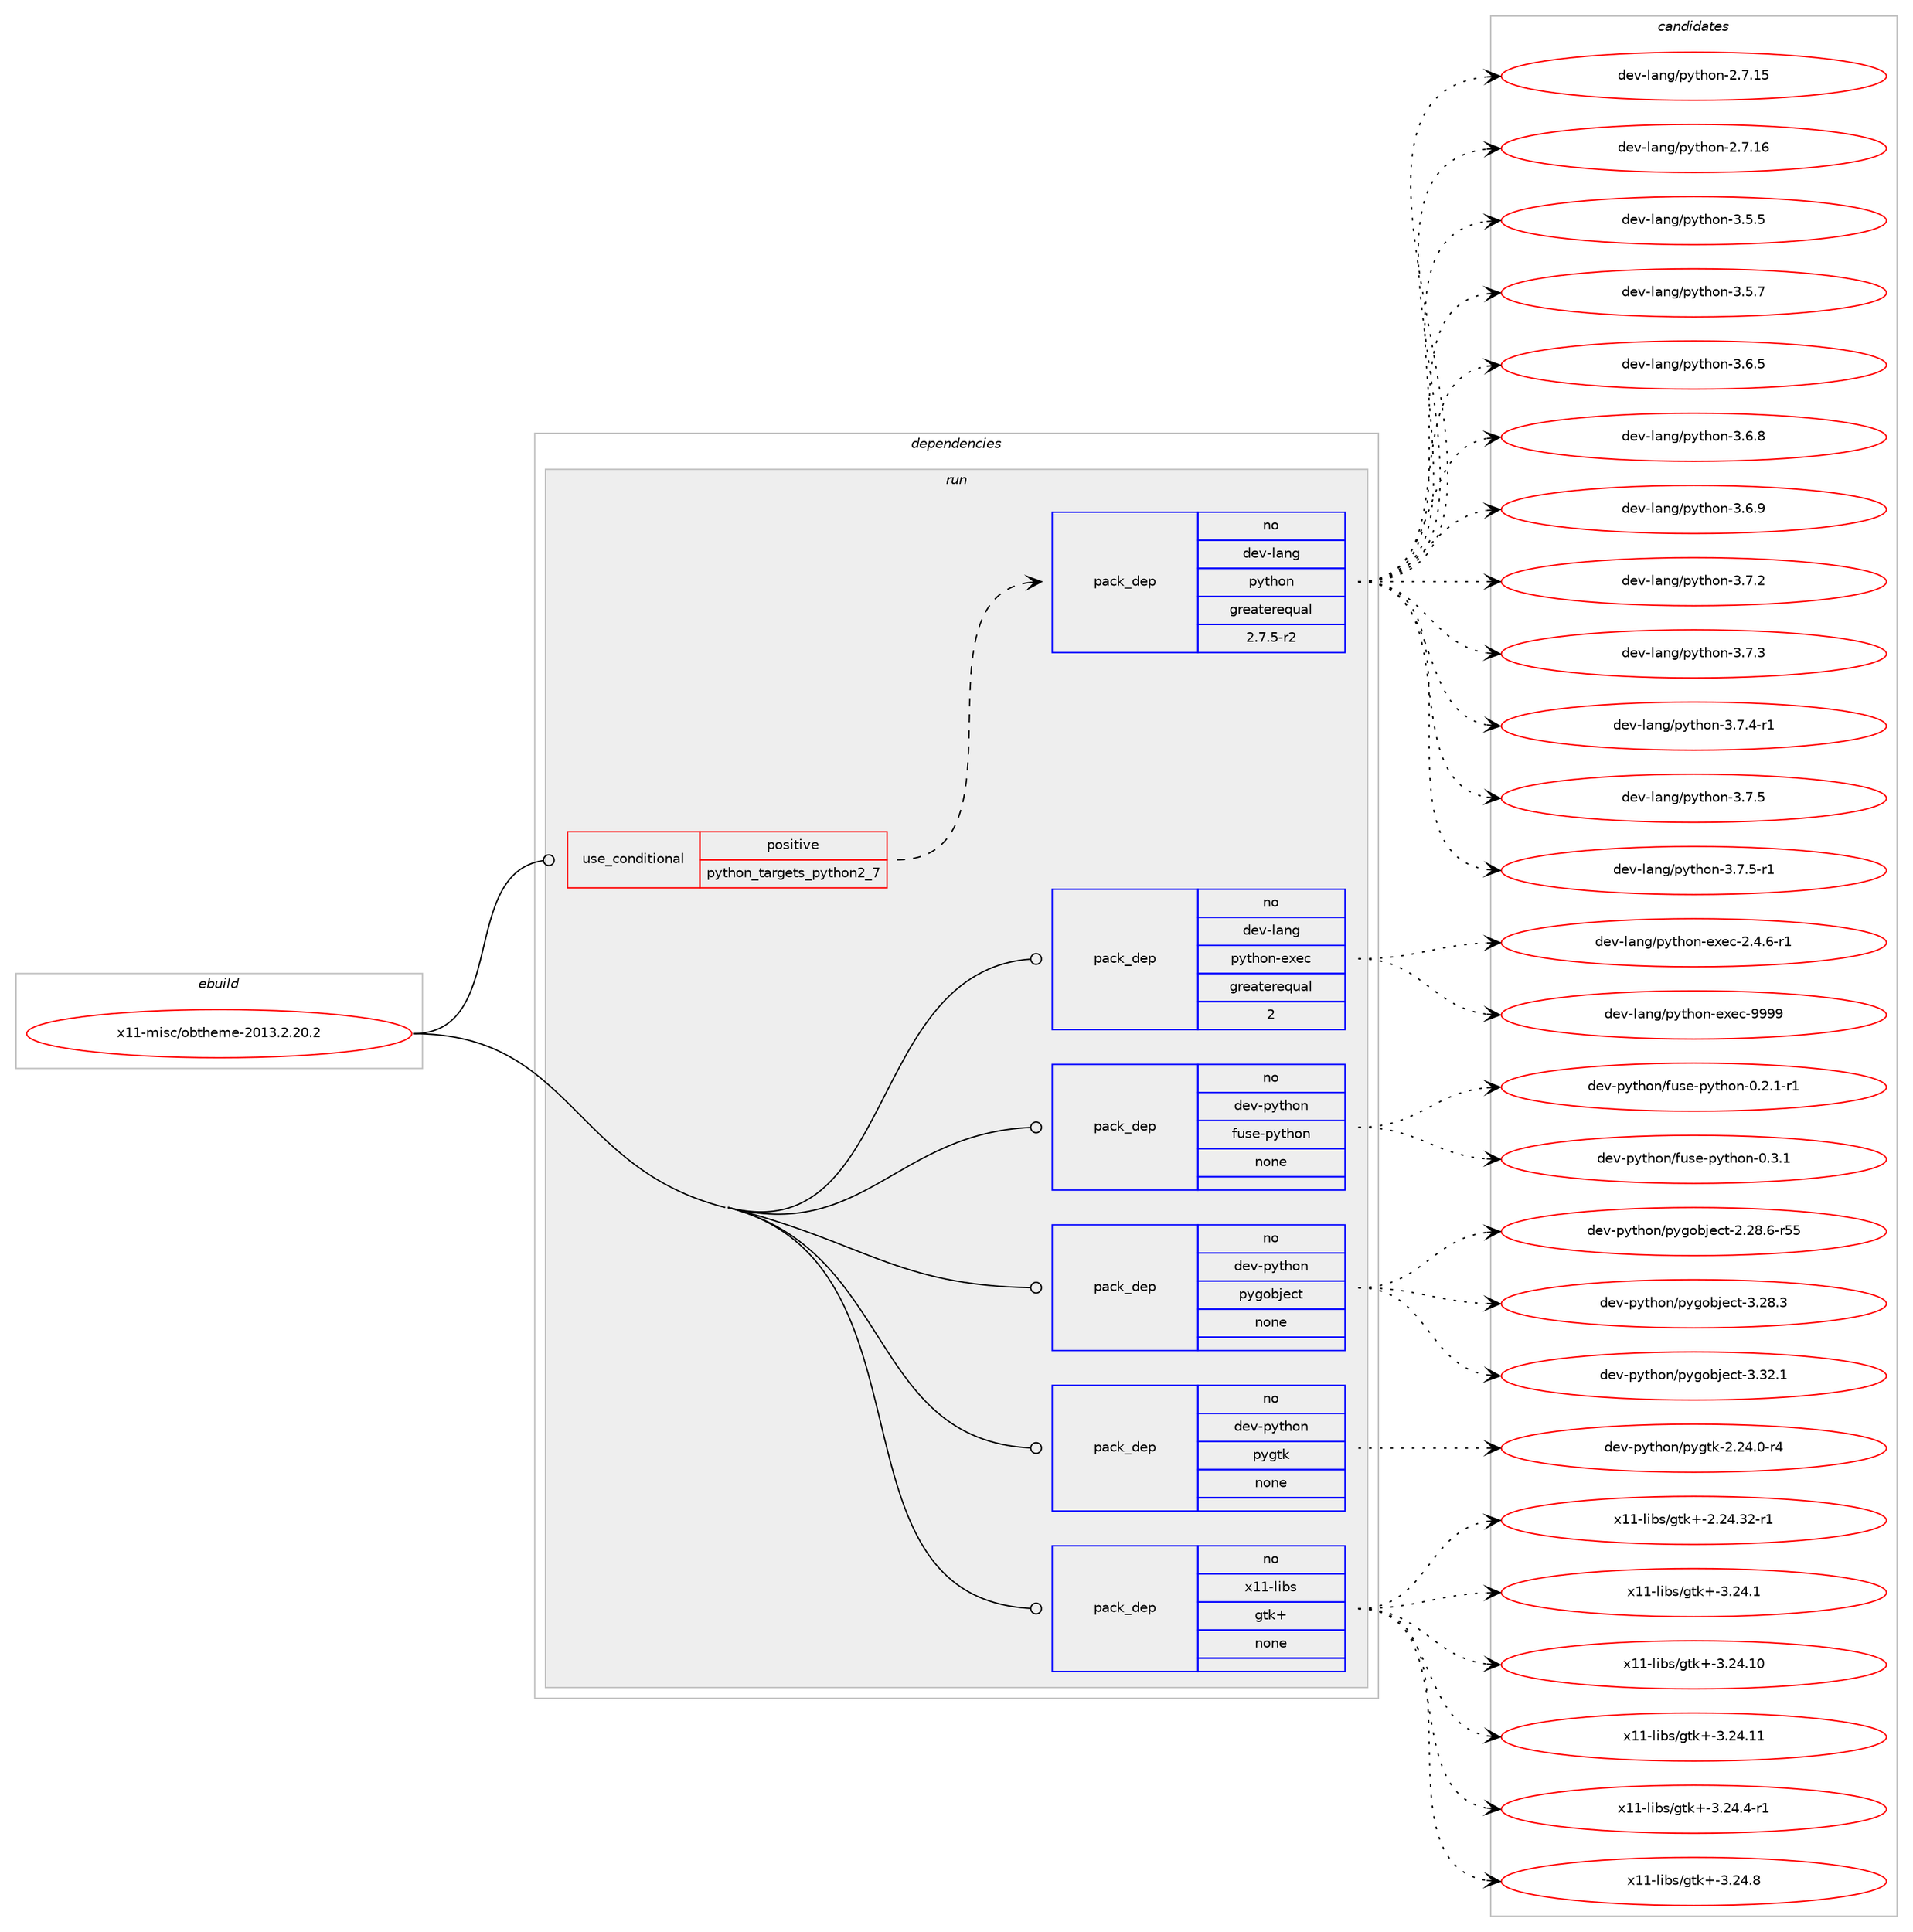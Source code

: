 digraph prolog {

# *************
# Graph options
# *************

newrank=true;
concentrate=true;
compound=true;
graph [rankdir=LR,fontname=Helvetica,fontsize=10,ranksep=1.5];#, ranksep=2.5, nodesep=0.2];
edge  [arrowhead=vee];
node  [fontname=Helvetica,fontsize=10];

# **********
# The ebuild
# **********

subgraph cluster_leftcol {
color=gray;
rank=same;
label=<<i>ebuild</i>>;
id [label="x11-misc/obtheme-2013.2.20.2", color=red, width=4, href="../x11-misc/obtheme-2013.2.20.2.svg"];
}

# ****************
# The dependencies
# ****************

subgraph cluster_midcol {
color=gray;
label=<<i>dependencies</i>>;
subgraph cluster_compile {
fillcolor="#eeeeee";
style=filled;
label=<<i>compile</i>>;
}
subgraph cluster_compileandrun {
fillcolor="#eeeeee";
style=filled;
label=<<i>compile and run</i>>;
}
subgraph cluster_run {
fillcolor="#eeeeee";
style=filled;
label=<<i>run</i>>;
subgraph cond219854 {
dependency919876 [label=<<TABLE BORDER="0" CELLBORDER="1" CELLSPACING="0" CELLPADDING="4"><TR><TD ROWSPAN="3" CELLPADDING="10">use_conditional</TD></TR><TR><TD>positive</TD></TR><TR><TD>python_targets_python2_7</TD></TR></TABLE>>, shape=none, color=red];
subgraph pack683338 {
dependency919877 [label=<<TABLE BORDER="0" CELLBORDER="1" CELLSPACING="0" CELLPADDING="4" WIDTH="220"><TR><TD ROWSPAN="6" CELLPADDING="30">pack_dep</TD></TR><TR><TD WIDTH="110">no</TD></TR><TR><TD>dev-lang</TD></TR><TR><TD>python</TD></TR><TR><TD>greaterequal</TD></TR><TR><TD>2.7.5-r2</TD></TR></TABLE>>, shape=none, color=blue];
}
dependency919876:e -> dependency919877:w [weight=20,style="dashed",arrowhead="vee"];
}
id:e -> dependency919876:w [weight=20,style="solid",arrowhead="odot"];
subgraph pack683339 {
dependency919878 [label=<<TABLE BORDER="0" CELLBORDER="1" CELLSPACING="0" CELLPADDING="4" WIDTH="220"><TR><TD ROWSPAN="6" CELLPADDING="30">pack_dep</TD></TR><TR><TD WIDTH="110">no</TD></TR><TR><TD>dev-lang</TD></TR><TR><TD>python-exec</TD></TR><TR><TD>greaterequal</TD></TR><TR><TD>2</TD></TR></TABLE>>, shape=none, color=blue];
}
id:e -> dependency919878:w [weight=20,style="solid",arrowhead="odot"];
subgraph pack683340 {
dependency919879 [label=<<TABLE BORDER="0" CELLBORDER="1" CELLSPACING="0" CELLPADDING="4" WIDTH="220"><TR><TD ROWSPAN="6" CELLPADDING="30">pack_dep</TD></TR><TR><TD WIDTH="110">no</TD></TR><TR><TD>dev-python</TD></TR><TR><TD>fuse-python</TD></TR><TR><TD>none</TD></TR><TR><TD></TD></TR></TABLE>>, shape=none, color=blue];
}
id:e -> dependency919879:w [weight=20,style="solid",arrowhead="odot"];
subgraph pack683341 {
dependency919880 [label=<<TABLE BORDER="0" CELLBORDER="1" CELLSPACING="0" CELLPADDING="4" WIDTH="220"><TR><TD ROWSPAN="6" CELLPADDING="30">pack_dep</TD></TR><TR><TD WIDTH="110">no</TD></TR><TR><TD>dev-python</TD></TR><TR><TD>pygobject</TD></TR><TR><TD>none</TD></TR><TR><TD></TD></TR></TABLE>>, shape=none, color=blue];
}
id:e -> dependency919880:w [weight=20,style="solid",arrowhead="odot"];
subgraph pack683342 {
dependency919881 [label=<<TABLE BORDER="0" CELLBORDER="1" CELLSPACING="0" CELLPADDING="4" WIDTH="220"><TR><TD ROWSPAN="6" CELLPADDING="30">pack_dep</TD></TR><TR><TD WIDTH="110">no</TD></TR><TR><TD>dev-python</TD></TR><TR><TD>pygtk</TD></TR><TR><TD>none</TD></TR><TR><TD></TD></TR></TABLE>>, shape=none, color=blue];
}
id:e -> dependency919881:w [weight=20,style="solid",arrowhead="odot"];
subgraph pack683343 {
dependency919882 [label=<<TABLE BORDER="0" CELLBORDER="1" CELLSPACING="0" CELLPADDING="4" WIDTH="220"><TR><TD ROWSPAN="6" CELLPADDING="30">pack_dep</TD></TR><TR><TD WIDTH="110">no</TD></TR><TR><TD>x11-libs</TD></TR><TR><TD>gtk+</TD></TR><TR><TD>none</TD></TR><TR><TD></TD></TR></TABLE>>, shape=none, color=blue];
}
id:e -> dependency919882:w [weight=20,style="solid",arrowhead="odot"];
}
}

# **************
# The candidates
# **************

subgraph cluster_choices {
rank=same;
color=gray;
label=<<i>candidates</i>>;

subgraph choice683338 {
color=black;
nodesep=1;
choice10010111845108971101034711212111610411111045504655464953 [label="dev-lang/python-2.7.15", color=red, width=4,href="../dev-lang/python-2.7.15.svg"];
choice10010111845108971101034711212111610411111045504655464954 [label="dev-lang/python-2.7.16", color=red, width=4,href="../dev-lang/python-2.7.16.svg"];
choice100101118451089711010347112121116104111110455146534653 [label="dev-lang/python-3.5.5", color=red, width=4,href="../dev-lang/python-3.5.5.svg"];
choice100101118451089711010347112121116104111110455146534655 [label="dev-lang/python-3.5.7", color=red, width=4,href="../dev-lang/python-3.5.7.svg"];
choice100101118451089711010347112121116104111110455146544653 [label="dev-lang/python-3.6.5", color=red, width=4,href="../dev-lang/python-3.6.5.svg"];
choice100101118451089711010347112121116104111110455146544656 [label="dev-lang/python-3.6.8", color=red, width=4,href="../dev-lang/python-3.6.8.svg"];
choice100101118451089711010347112121116104111110455146544657 [label="dev-lang/python-3.6.9", color=red, width=4,href="../dev-lang/python-3.6.9.svg"];
choice100101118451089711010347112121116104111110455146554650 [label="dev-lang/python-3.7.2", color=red, width=4,href="../dev-lang/python-3.7.2.svg"];
choice100101118451089711010347112121116104111110455146554651 [label="dev-lang/python-3.7.3", color=red, width=4,href="../dev-lang/python-3.7.3.svg"];
choice1001011184510897110103471121211161041111104551465546524511449 [label="dev-lang/python-3.7.4-r1", color=red, width=4,href="../dev-lang/python-3.7.4-r1.svg"];
choice100101118451089711010347112121116104111110455146554653 [label="dev-lang/python-3.7.5", color=red, width=4,href="../dev-lang/python-3.7.5.svg"];
choice1001011184510897110103471121211161041111104551465546534511449 [label="dev-lang/python-3.7.5-r1", color=red, width=4,href="../dev-lang/python-3.7.5-r1.svg"];
dependency919877:e -> choice10010111845108971101034711212111610411111045504655464953:w [style=dotted,weight="100"];
dependency919877:e -> choice10010111845108971101034711212111610411111045504655464954:w [style=dotted,weight="100"];
dependency919877:e -> choice100101118451089711010347112121116104111110455146534653:w [style=dotted,weight="100"];
dependency919877:e -> choice100101118451089711010347112121116104111110455146534655:w [style=dotted,weight="100"];
dependency919877:e -> choice100101118451089711010347112121116104111110455146544653:w [style=dotted,weight="100"];
dependency919877:e -> choice100101118451089711010347112121116104111110455146544656:w [style=dotted,weight="100"];
dependency919877:e -> choice100101118451089711010347112121116104111110455146544657:w [style=dotted,weight="100"];
dependency919877:e -> choice100101118451089711010347112121116104111110455146554650:w [style=dotted,weight="100"];
dependency919877:e -> choice100101118451089711010347112121116104111110455146554651:w [style=dotted,weight="100"];
dependency919877:e -> choice1001011184510897110103471121211161041111104551465546524511449:w [style=dotted,weight="100"];
dependency919877:e -> choice100101118451089711010347112121116104111110455146554653:w [style=dotted,weight="100"];
dependency919877:e -> choice1001011184510897110103471121211161041111104551465546534511449:w [style=dotted,weight="100"];
}
subgraph choice683339 {
color=black;
nodesep=1;
choice10010111845108971101034711212111610411111045101120101994550465246544511449 [label="dev-lang/python-exec-2.4.6-r1", color=red, width=4,href="../dev-lang/python-exec-2.4.6-r1.svg"];
choice10010111845108971101034711212111610411111045101120101994557575757 [label="dev-lang/python-exec-9999", color=red, width=4,href="../dev-lang/python-exec-9999.svg"];
dependency919878:e -> choice10010111845108971101034711212111610411111045101120101994550465246544511449:w [style=dotted,weight="100"];
dependency919878:e -> choice10010111845108971101034711212111610411111045101120101994557575757:w [style=dotted,weight="100"];
}
subgraph choice683340 {
color=black;
nodesep=1;
choice1001011184511212111610411111047102117115101451121211161041111104548465046494511449 [label="dev-python/fuse-python-0.2.1-r1", color=red, width=4,href="../dev-python/fuse-python-0.2.1-r1.svg"];
choice100101118451121211161041111104710211711510145112121116104111110454846514649 [label="dev-python/fuse-python-0.3.1", color=red, width=4,href="../dev-python/fuse-python-0.3.1.svg"];
dependency919879:e -> choice1001011184511212111610411111047102117115101451121211161041111104548465046494511449:w [style=dotted,weight="100"];
dependency919879:e -> choice100101118451121211161041111104710211711510145112121116104111110454846514649:w [style=dotted,weight="100"];
}
subgraph choice683341 {
color=black;
nodesep=1;
choice1001011184511212111610411111047112121103111981061019911645504650564654451145353 [label="dev-python/pygobject-2.28.6-r55", color=red, width=4,href="../dev-python/pygobject-2.28.6-r55.svg"];
choice1001011184511212111610411111047112121103111981061019911645514650564651 [label="dev-python/pygobject-3.28.3", color=red, width=4,href="../dev-python/pygobject-3.28.3.svg"];
choice1001011184511212111610411111047112121103111981061019911645514651504649 [label="dev-python/pygobject-3.32.1", color=red, width=4,href="../dev-python/pygobject-3.32.1.svg"];
dependency919880:e -> choice1001011184511212111610411111047112121103111981061019911645504650564654451145353:w [style=dotted,weight="100"];
dependency919880:e -> choice1001011184511212111610411111047112121103111981061019911645514650564651:w [style=dotted,weight="100"];
dependency919880:e -> choice1001011184511212111610411111047112121103111981061019911645514651504649:w [style=dotted,weight="100"];
}
subgraph choice683342 {
color=black;
nodesep=1;
choice1001011184511212111610411111047112121103116107455046505246484511452 [label="dev-python/pygtk-2.24.0-r4", color=red, width=4,href="../dev-python/pygtk-2.24.0-r4.svg"];
dependency919881:e -> choice1001011184511212111610411111047112121103116107455046505246484511452:w [style=dotted,weight="100"];
}
subgraph choice683343 {
color=black;
nodesep=1;
choice12049494510810598115471031161074345504650524651504511449 [label="x11-libs/gtk+-2.24.32-r1", color=red, width=4,href="../x11-libs/gtk+-2.24.32-r1.svg"];
choice12049494510810598115471031161074345514650524649 [label="x11-libs/gtk+-3.24.1", color=red, width=4,href="../x11-libs/gtk+-3.24.1.svg"];
choice1204949451081059811547103116107434551465052464948 [label="x11-libs/gtk+-3.24.10", color=red, width=4,href="../x11-libs/gtk+-3.24.10.svg"];
choice1204949451081059811547103116107434551465052464949 [label="x11-libs/gtk+-3.24.11", color=red, width=4,href="../x11-libs/gtk+-3.24.11.svg"];
choice120494945108105981154710311610743455146505246524511449 [label="x11-libs/gtk+-3.24.4-r1", color=red, width=4,href="../x11-libs/gtk+-3.24.4-r1.svg"];
choice12049494510810598115471031161074345514650524656 [label="x11-libs/gtk+-3.24.8", color=red, width=4,href="../x11-libs/gtk+-3.24.8.svg"];
dependency919882:e -> choice12049494510810598115471031161074345504650524651504511449:w [style=dotted,weight="100"];
dependency919882:e -> choice12049494510810598115471031161074345514650524649:w [style=dotted,weight="100"];
dependency919882:e -> choice1204949451081059811547103116107434551465052464948:w [style=dotted,weight="100"];
dependency919882:e -> choice1204949451081059811547103116107434551465052464949:w [style=dotted,weight="100"];
dependency919882:e -> choice120494945108105981154710311610743455146505246524511449:w [style=dotted,weight="100"];
dependency919882:e -> choice12049494510810598115471031161074345514650524656:w [style=dotted,weight="100"];
}
}

}
